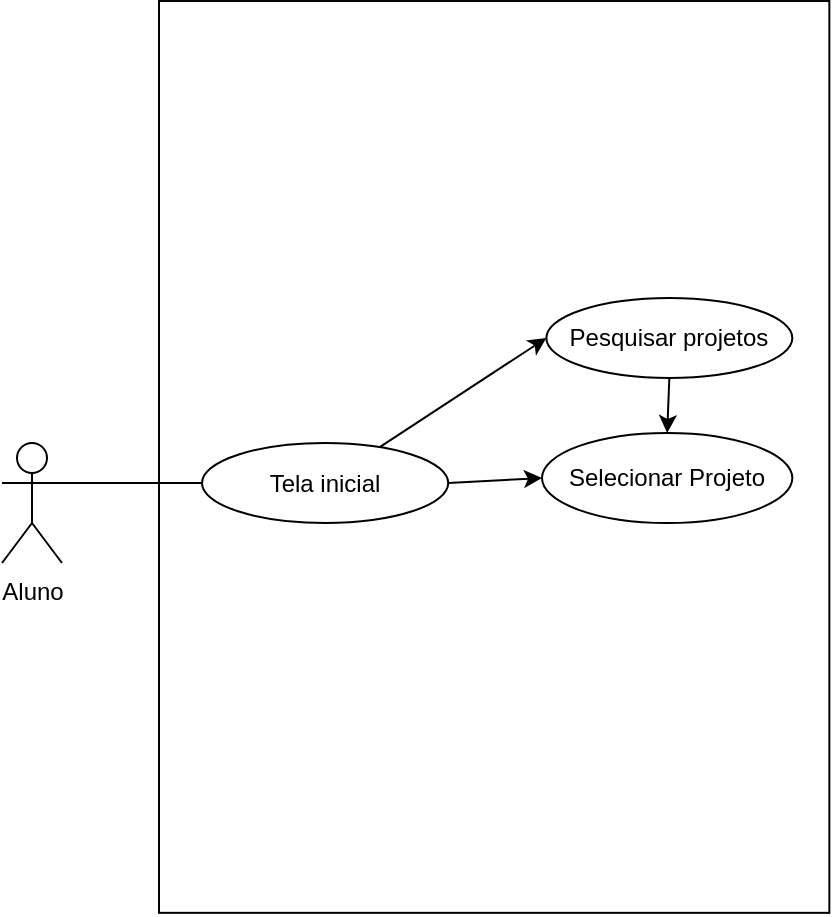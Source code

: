 <mxfile>
    <diagram id="zRCiL9ZMk7N_7-01TlMQ" name="Diagrama_Casos_de_Uso">
        <mxGraphModel dx="1458" dy="478" grid="1" gridSize="10" guides="1" tooltips="1" connect="1" arrows="1" fold="1" page="1" pageScale="1" pageWidth="827" pageHeight="1169" math="0" shadow="0">
            <root>
                <mxCell id="0"/>
                <mxCell id="1" parent="0"/>
                <mxCell id="70" value="" style="rounded=0;whiteSpace=wrap;html=1;rotation=90;" parent="1" vertex="1">
                    <mxGeometry x="-61.87" y="351.88" width="455.91" height="335.17" as="geometry"/>
                </mxCell>
                <mxCell id="3" value="Aluno" style="shape=umlActor;verticalLabelPosition=bottom;verticalAlign=top;html=1;outlineConnect=0;" parent="1" vertex="1">
                    <mxGeometry x="-80" y="512.5" width="30" height="60" as="geometry"/>
                </mxCell>
                <mxCell id="114" style="edgeStyle=none;html=1;exitX=0.5;exitY=1;exitDx=0;exitDy=0;entryX=0.5;entryY=0;entryDx=0;entryDy=0;" parent="1" source="66" target="56" edge="1">
                    <mxGeometry relative="1" as="geometry"/>
                </mxCell>
                <mxCell id="56" value="Selecionar Projeto" style="ellipse;whiteSpace=wrap;html=1;" parent="1" vertex="1">
                    <mxGeometry x="190.0" y="507.5" width="125.17" height="45" as="geometry"/>
                </mxCell>
                <mxCell id="101" style="edgeStyle=none;html=1;entryX=0;entryY=0.5;entryDx=0;entryDy=0;" parent="1" source="64" target="66" edge="1">
                    <mxGeometry relative="1" as="geometry"/>
                </mxCell>
                <mxCell id="64" value="Tela inicial" style="ellipse;whiteSpace=wrap;html=1;" parent="1" vertex="1">
                    <mxGeometry x="20" y="512.5" width="123.12" height="40" as="geometry"/>
                </mxCell>
                <mxCell id="102" style="edgeStyle=none;html=1;entryX=0;entryY=0.5;entryDx=0;entryDy=0;exitX=1;exitY=0.5;exitDx=0;exitDy=0;" parent="1" source="64" target="56" edge="1">
                    <mxGeometry relative="1" as="geometry"/>
                </mxCell>
                <mxCell id="66" value="Pesquisar projetos" style="ellipse;whiteSpace=wrap;html=1;" parent="1" vertex="1">
                    <mxGeometry x="192.17" y="440" width="123" height="40" as="geometry"/>
                </mxCell>
                <mxCell id="85" value="" style="endArrow=none;html=1;exitX=1;exitY=0.333;exitDx=0;exitDy=0;entryX=0;entryY=0.5;entryDx=0;entryDy=0;exitPerimeter=0;" parent="1" source="3" target="64" edge="1">
                    <mxGeometry width="50" height="50" relative="1" as="geometry">
                        <mxPoint x="240.962" y="398.787" as="sourcePoint"/>
                        <mxPoint x="585.17" y="375" as="targetPoint"/>
                    </mxGeometry>
                </mxCell>
            </root>
        </mxGraphModel>
    </diagram>
    <diagram id="ZNvAoRlTpkrzS0pwarnU" name="Diagrama_de_Classes">
        <mxGraphModel dx="832" dy="357" grid="1" gridSize="10" guides="1" tooltips="1" connect="1" arrows="1" fold="1" page="1" pageScale="1" pageWidth="827" pageHeight="1169" math="0" shadow="0">
            <root>
                <mxCell id="sABFFBu3MnDv28G-qy3n-0"/>
                <mxCell id="sABFFBu3MnDv28G-qy3n-1" parent="sABFFBu3MnDv28G-qy3n-0"/>
            </root>
        </mxGraphModel>
    </diagram>
</mxfile>